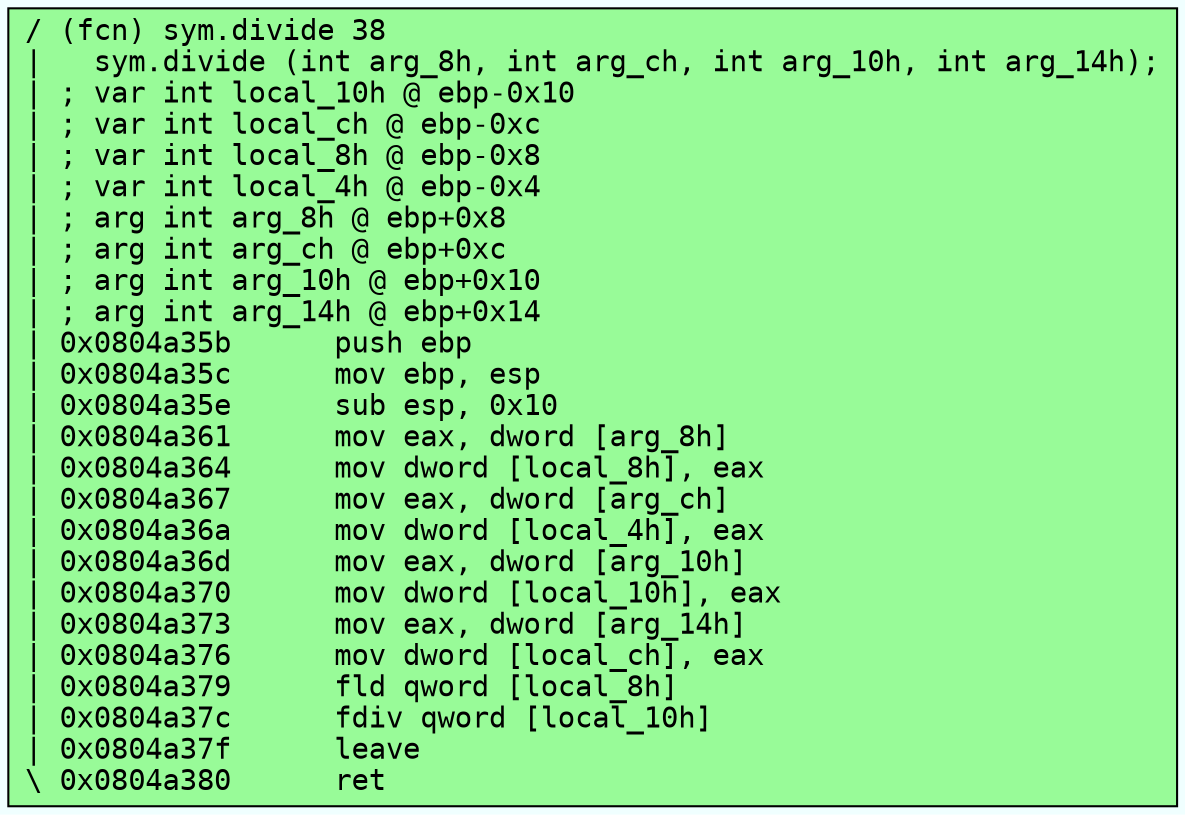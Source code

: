 digraph code {
	graph [bgcolor=azure fontsize=8 fontname="Courier" splines="ortho"];
	node [fillcolor=gray style=filled shape=box];
	edge [arrowhead="normal"];
	"0x0804a35b" [URL="sym.divide/0x0804a35b", fillcolor="palegreen",color="black", fontname="Courier",label="/ (fcn) sym.divide 38\l|   sym.divide (int arg_8h, int arg_ch, int arg_10h, int arg_14h);\l| ; var int local_10h @ ebp-0x10\l| ; var int local_ch @ ebp-0xc\l| ; var int local_8h @ ebp-0x8\l| ; var int local_4h @ ebp-0x4\l| ; arg int arg_8h @ ebp+0x8\l| ; arg int arg_ch @ ebp+0xc\l| ; arg int arg_10h @ ebp+0x10\l| ; arg int arg_14h @ ebp+0x14\l| 0x0804a35b      push ebp\l| 0x0804a35c      mov ebp, esp\l| 0x0804a35e      sub esp, 0x10\l| 0x0804a361      mov eax, dword [arg_8h]\l| 0x0804a364      mov dword [local_8h], eax\l| 0x0804a367      mov eax, dword [arg_ch]\l| 0x0804a36a      mov dword [local_4h], eax\l| 0x0804a36d      mov eax, dword [arg_10h]\l| 0x0804a370      mov dword [local_10h], eax\l| 0x0804a373      mov eax, dword [arg_14h]\l| 0x0804a376      mov dword [local_ch], eax\l| 0x0804a379      fld qword [local_8h]\l| 0x0804a37c      fdiv qword [local_10h]\l| 0x0804a37f      leave\l\\ 0x0804a380      ret\l"]
}
